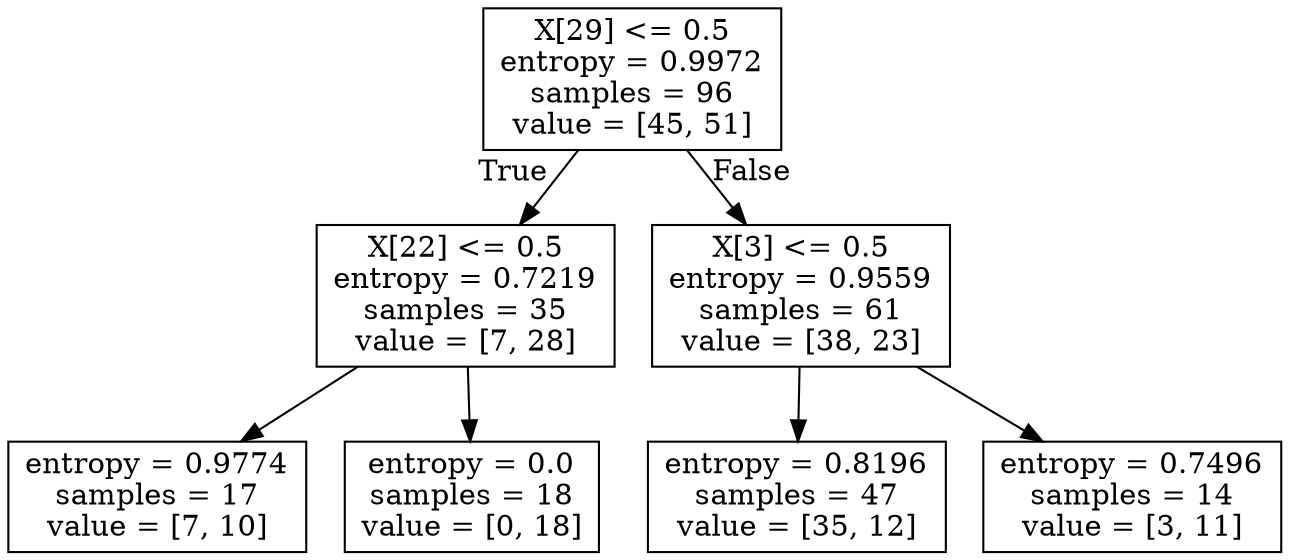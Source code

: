 digraph Tree {
node [shape=box] ;
0 [label="X[29] <= 0.5\nentropy = 0.9972\nsamples = 96\nvalue = [45, 51]"] ;
1 [label="X[22] <= 0.5\nentropy = 0.7219\nsamples = 35\nvalue = [7, 28]"] ;
0 -> 1 [labeldistance=2.5, labelangle=45, headlabel="True"] ;
2 [label="entropy = 0.9774\nsamples = 17\nvalue = [7, 10]"] ;
1 -> 2 ;
3 [label="entropy = 0.0\nsamples = 18\nvalue = [0, 18]"] ;
1 -> 3 ;
4 [label="X[3] <= 0.5\nentropy = 0.9559\nsamples = 61\nvalue = [38, 23]"] ;
0 -> 4 [labeldistance=2.5, labelangle=-45, headlabel="False"] ;
5 [label="entropy = 0.8196\nsamples = 47\nvalue = [35, 12]"] ;
4 -> 5 ;
6 [label="entropy = 0.7496\nsamples = 14\nvalue = [3, 11]"] ;
4 -> 6 ;
}